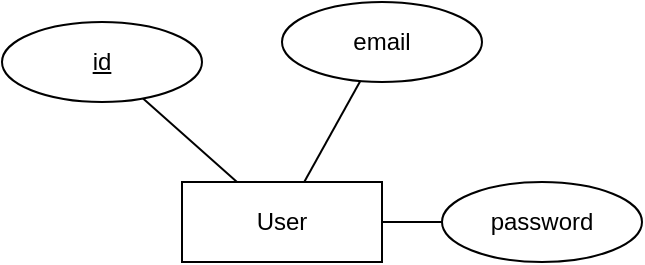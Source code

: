 <mxfile>
    <diagram id="dA5E7mjSqaVOSkiqe5wO" name="Page-1">
        <mxGraphModel dx="367" dy="214" grid="1" gridSize="10" guides="1" tooltips="1" connect="1" arrows="1" fold="1" page="1" pageScale="1" pageWidth="850" pageHeight="1100" math="0" shadow="0">
            <root>
                <mxCell id="0"/>
                <mxCell id="1" parent="0"/>
                <mxCell id="4" value="" style="edgeStyle=none;html=1;endArrow=none;endFill=0;" edge="1" parent="1" source="2" target="3">
                    <mxGeometry relative="1" as="geometry"/>
                </mxCell>
                <mxCell id="6" value="" style="edgeStyle=none;html=1;endArrow=none;endFill=0;" edge="1" parent="1" source="2" target="5">
                    <mxGeometry relative="1" as="geometry"/>
                </mxCell>
                <mxCell id="8" value="" style="edgeStyle=none;html=1;endArrow=none;endFill=0;" edge="1" parent="1" source="2" target="7">
                    <mxGeometry relative="1" as="geometry"/>
                </mxCell>
                <mxCell id="2" value="User" style="whiteSpace=wrap;html=1;align=center;" vertex="1" parent="1">
                    <mxGeometry x="280" y="300" width="100" height="40" as="geometry"/>
                </mxCell>
                <mxCell id="3" value="email" style="ellipse;whiteSpace=wrap;html=1;align=center;" vertex="1" parent="1">
                    <mxGeometry x="330" y="210" width="100" height="40" as="geometry"/>
                </mxCell>
                <mxCell id="5" value="id" style="ellipse;whiteSpace=wrap;html=1;align=center;fontStyle=4;" vertex="1" parent="1">
                    <mxGeometry x="190" y="220" width="100" height="40" as="geometry"/>
                </mxCell>
                <mxCell id="7" value="password" style="ellipse;whiteSpace=wrap;html=1;align=center;" vertex="1" parent="1">
                    <mxGeometry x="410" y="300" width="100" height="40" as="geometry"/>
                </mxCell>
            </root>
        </mxGraphModel>
    </diagram>
</mxfile>